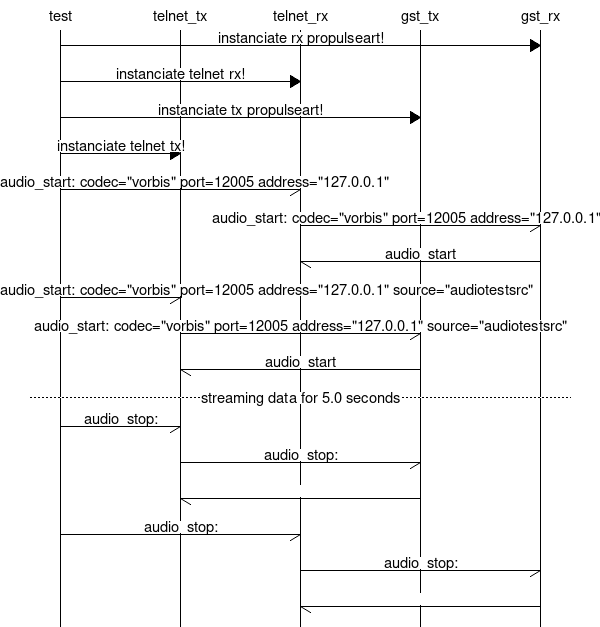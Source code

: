 
msc
{        
    test, telnet_tx, telnet_rx, gst_tx, gst_rx;
    
test=>gst_rx [label="instanciate rx propulseart!"];
test=>telnet_rx [label="instanciate telnet rx!"];
test=>gst_tx [label="instanciate tx propulseart!"];
test=>telnet_tx [label="instanciate telnet tx!"];
test->telnet_rx [label="audio_start: codec=\"vorbis\" port=12005 address=\"127.0.0.1\""];
telnet_rx->gst_rx [label="audio_start: codec=\"vorbis\" port=12005 address=\"127.0.0.1\""];
gst_rx->telnet_rx [label="audio_start"];
test->telnet_tx [label="audio_start: codec=\"vorbis\" port=12005 address=\"127.0.0.1\" source=\"audiotestsrc\""];
telnet_tx->gst_tx [label="audio_start: codec=\"vorbis\" port=12005 address=\"127.0.0.1\" source=\"audiotestsrc\""];
gst_tx->telnet_tx [label="audio_start"];
---  [ label = "streaming data for 5.0 seconds"]; 
test->telnet_tx [label="audio_stop:"];
telnet_tx->gst_tx [label="audio_stop:"];
gst_tx->telnet_tx [label=""];
test->telnet_rx [label="audio_stop:"];
telnet_rx->gst_rx [label="audio_stop:"];
gst_rx->telnet_rx [label=""];

}
